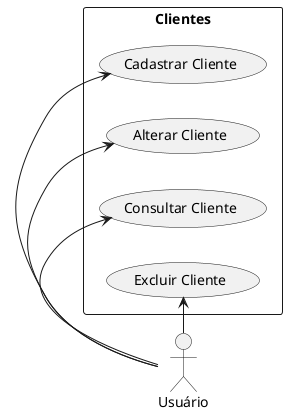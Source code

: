 ﻿@startuml
left to right direction
actor "Usuário" as Usuario

rectangle Clientes {
  Usuario -> (Cadastrar Cliente)
  Usuario -> (Alterar Cliente)
  Usuario -> (Consultar Cliente)
  Usuario -> (Excluir Cliente)
}
@enduml